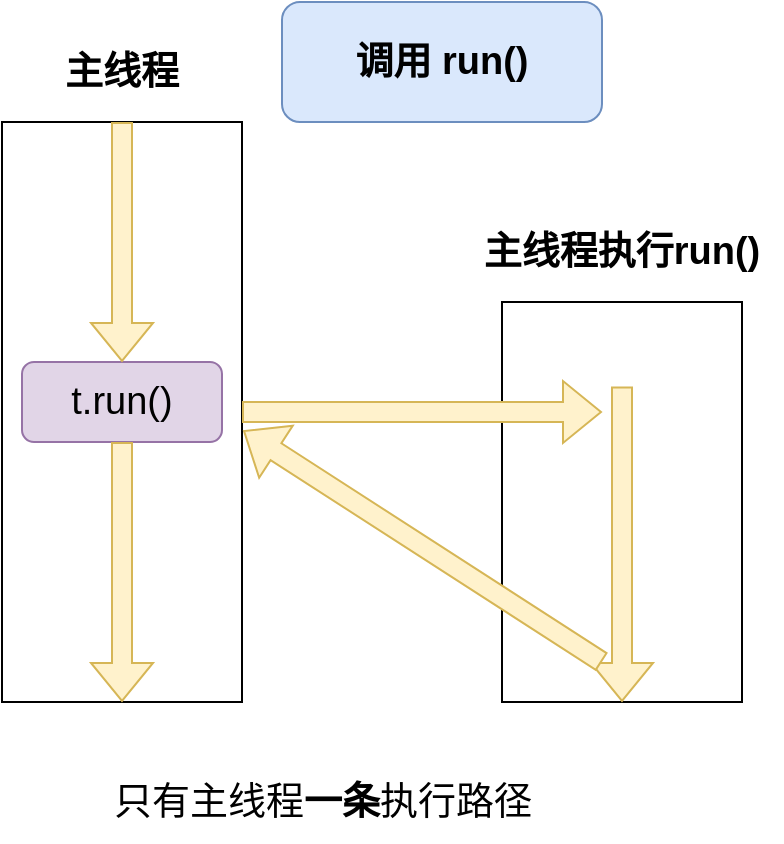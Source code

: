 <mxfile version="20.1.1" type="github">
  <diagram id="YXL35Tot_iSEstU2W5GE" name="第 1 页">
    <mxGraphModel dx="550" dy="660" grid="1" gridSize="10" guides="1" tooltips="1" connect="1" arrows="1" fold="1" page="1" pageScale="1" pageWidth="827" pageHeight="1169" math="0" shadow="0">
      <root>
        <mxCell id="0" />
        <mxCell id="1" parent="0" />
        <mxCell id="0L0JE-Sj9IkShsJNqOTu-1" value="" style="rounded=0;whiteSpace=wrap;html=1;" vertex="1" parent="1">
          <mxGeometry x="80" y="190" width="120" height="290" as="geometry" />
        </mxCell>
        <mxCell id="0L0JE-Sj9IkShsJNqOTu-2" value="&lt;b&gt;&lt;font style=&quot;font-size: 19px;&quot;&gt;主线程&lt;/font&gt;&lt;/b&gt;" style="text;html=1;strokeColor=none;fillColor=none;align=center;verticalAlign=middle;whiteSpace=wrap;rounded=0;" vertex="1" parent="1">
          <mxGeometry x="110" y="150" width="60" height="30" as="geometry" />
        </mxCell>
        <mxCell id="0L0JE-Sj9IkShsJNqOTu-3" value="t.run()" style="rounded=1;whiteSpace=wrap;html=1;fontSize=19;fillColor=#e1d5e7;strokeColor=#9673a6;" vertex="1" parent="1">
          <mxGeometry x="90" y="310" width="100" height="40" as="geometry" />
        </mxCell>
        <mxCell id="0L0JE-Sj9IkShsJNqOTu-5" value="" style="shape=flexArrow;endArrow=classic;html=1;rounded=0;fontSize=19;exitX=0.5;exitY=0;exitDx=0;exitDy=0;entryX=0.5;entryY=0;entryDx=0;entryDy=0;fillColor=#fff2cc;strokeColor=#d6b656;" edge="1" parent="1" source="0L0JE-Sj9IkShsJNqOTu-1" target="0L0JE-Sj9IkShsJNqOTu-3">
          <mxGeometry width="50" height="50" relative="1" as="geometry">
            <mxPoint x="130" y="240" as="sourcePoint" />
            <mxPoint x="350" y="300" as="targetPoint" />
          </mxGeometry>
        </mxCell>
        <mxCell id="0L0JE-Sj9IkShsJNqOTu-6" value="" style="shape=flexArrow;endArrow=classic;html=1;rounded=0;fontSize=19;exitX=0.5;exitY=1;exitDx=0;exitDy=0;entryX=0.5;entryY=1;entryDx=0;entryDy=0;fillColor=#fff2cc;strokeColor=#d6b656;" edge="1" parent="1" source="0L0JE-Sj9IkShsJNqOTu-3" target="0L0JE-Sj9IkShsJNqOTu-1">
          <mxGeometry width="50" height="50" relative="1" as="geometry">
            <mxPoint x="120" y="420" as="sourcePoint" />
            <mxPoint x="170" y="370" as="targetPoint" />
          </mxGeometry>
        </mxCell>
        <mxCell id="0L0JE-Sj9IkShsJNqOTu-7" value="&lt;b&gt;调用 run()&lt;/b&gt;" style="rounded=1;whiteSpace=wrap;html=1;fontSize=19;fillColor=#dae8fc;strokeColor=#6c8ebf;" vertex="1" parent="1">
          <mxGeometry x="220" y="130" width="160" height="60" as="geometry" />
        </mxCell>
        <mxCell id="0L0JE-Sj9IkShsJNqOTu-9" value="" style="rounded=0;whiteSpace=wrap;html=1;fontSize=19;" vertex="1" parent="1">
          <mxGeometry x="330" y="280" width="120" height="200" as="geometry" />
        </mxCell>
        <mxCell id="0L0JE-Sj9IkShsJNqOTu-11" value="&lt;b&gt;主线程执行run()&lt;/b&gt;" style="text;html=1;strokeColor=none;fillColor=none;align=center;verticalAlign=middle;whiteSpace=wrap;rounded=0;fontSize=19;" vertex="1" parent="1">
          <mxGeometry x="310" y="240" width="160" height="30" as="geometry" />
        </mxCell>
        <mxCell id="0L0JE-Sj9IkShsJNqOTu-12" value="" style="shape=flexArrow;endArrow=classic;html=1;rounded=0;fontSize=19;entryX=0.5;entryY=1;entryDx=0;entryDy=0;exitX=0.5;exitY=0.211;exitDx=0;exitDy=0;exitPerimeter=0;fillColor=#fff2cc;strokeColor=#d6b656;" edge="1" parent="1" source="0L0JE-Sj9IkShsJNqOTu-9" target="0L0JE-Sj9IkShsJNqOTu-9">
          <mxGeometry width="50" height="50" relative="1" as="geometry">
            <mxPoint x="380" y="350" as="sourcePoint" />
            <mxPoint x="420" y="310" as="targetPoint" />
          </mxGeometry>
        </mxCell>
        <mxCell id="0L0JE-Sj9IkShsJNqOTu-13" value="" style="shape=flexArrow;endArrow=classic;html=1;rounded=0;fontSize=19;fillColor=#fff2cc;strokeColor=#d6b656;" edge="1" parent="1" source="0L0JE-Sj9IkShsJNqOTu-1">
          <mxGeometry width="50" height="50" relative="1" as="geometry">
            <mxPoint x="200" y="385" as="sourcePoint" />
            <mxPoint x="380" y="335" as="targetPoint" />
          </mxGeometry>
        </mxCell>
        <mxCell id="0L0JE-Sj9IkShsJNqOTu-14" value="" style="shape=flexArrow;endArrow=classic;html=1;rounded=0;fontSize=19;entryX=1.005;entryY=0.532;entryDx=0;entryDy=0;entryPerimeter=0;fillColor=#fff2cc;strokeColor=#d6b656;" edge="1" parent="1" target="0L0JE-Sj9IkShsJNqOTu-1">
          <mxGeometry width="50" height="50" relative="1" as="geometry">
            <mxPoint x="380" y="460" as="sourcePoint" />
            <mxPoint x="340" y="410" as="targetPoint" />
          </mxGeometry>
        </mxCell>
        <mxCell id="0L0JE-Sj9IkShsJNqOTu-15" value="只有主线程&lt;b&gt;一条&lt;/b&gt;执行路径" style="text;html=1;align=center;verticalAlign=middle;resizable=0;points=[];autosize=1;strokeColor=none;fillColor=none;fontSize=19;" vertex="1" parent="1">
          <mxGeometry x="125" y="510" width="230" height="40" as="geometry" />
        </mxCell>
      </root>
    </mxGraphModel>
  </diagram>
</mxfile>
